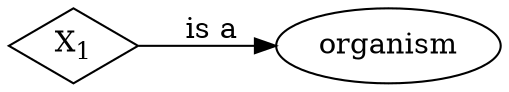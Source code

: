 digraph {
	graph [rankdir=LR];
	x1 [label=<X<SUB>1</SUB>>, shape=diamond];
	x1 -> organism[label=" is a"];
}